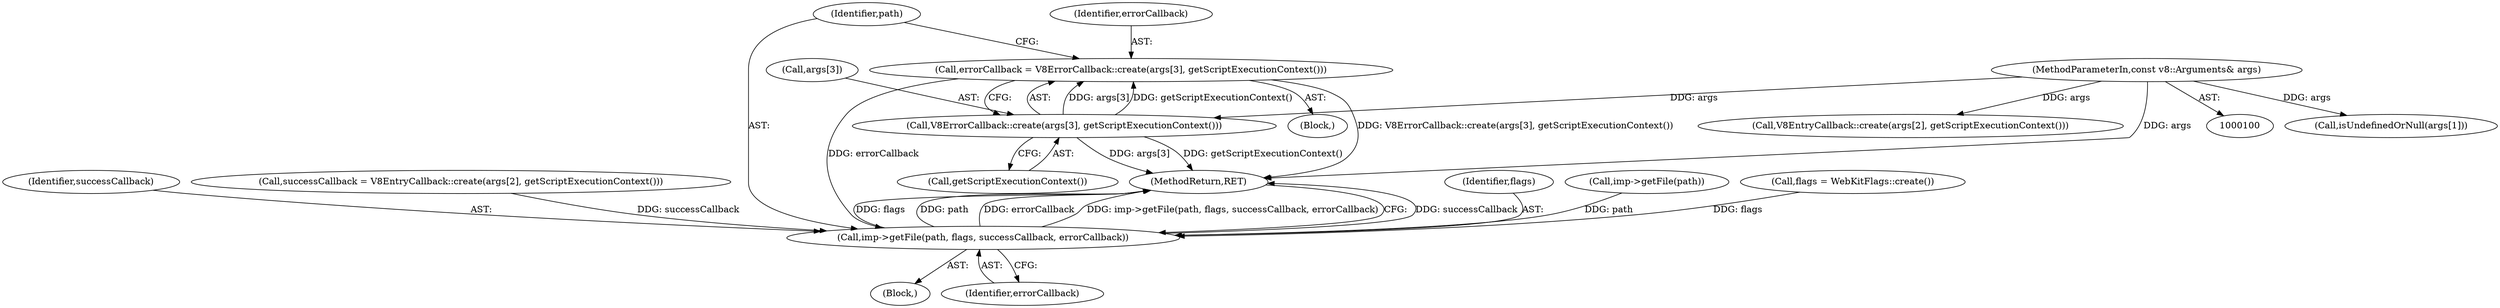digraph "0_Chrome_e9372a1bfd3588a80fcf49aa07321f0971dd6091_51@API" {
"1000227" [label="(Call,errorCallback = V8ErrorCallback::create(args[3], getScriptExecutionContext()))"];
"1000229" [label="(Call,V8ErrorCallback::create(args[3], getScriptExecutionContext()))"];
"1000101" [label="(MethodParameterIn,const v8::Arguments& args)"];
"1000234" [label="(Call,imp->getFile(path, flags, successCallback, errorCallback))"];
"1000127" [label="(Call,isUndefinedOrNull(args[1]))"];
"1000219" [label="(Block,)"];
"1000237" [label="(Identifier,successCallback)"];
"1000239" [label="(MethodReturn,RET)"];
"1000227" [label="(Call,errorCallback = V8ErrorCallback::create(args[3], getScriptExecutionContext()))"];
"1000101" [label="(MethodParameterIn,const v8::Arguments& args)"];
"1000203" [label="(Call,V8EntryCallback::create(args[2], getScriptExecutionContext()))"];
"1000229" [label="(Call,V8ErrorCallback::create(args[3], getScriptExecutionContext()))"];
"1000102" [label="(Block,)"];
"1000201" [label="(Call,successCallback = V8EntryCallback::create(args[2], getScriptExecutionContext()))"];
"1000235" [label="(Identifier,path)"];
"1000236" [label="(Identifier,flags)"];
"1000234" [label="(Call,imp->getFile(path, flags, successCallback, errorCallback))"];
"1000230" [label="(Call,args[3])"];
"1000121" [label="(Call,imp->getFile(path))"];
"1000228" [label="(Identifier,errorCallback)"];
"1000238" [label="(Identifier,errorCallback)"];
"1000233" [label="(Call,getScriptExecutionContext())"];
"1000133" [label="(Call,flags = WebKitFlags::create())"];
"1000227" -> "1000219"  [label="AST: "];
"1000227" -> "1000229"  [label="CFG: "];
"1000228" -> "1000227"  [label="AST: "];
"1000229" -> "1000227"  [label="AST: "];
"1000235" -> "1000227"  [label="CFG: "];
"1000227" -> "1000239"  [label="DDG: V8ErrorCallback::create(args[3], getScriptExecutionContext())"];
"1000229" -> "1000227"  [label="DDG: args[3]"];
"1000229" -> "1000227"  [label="DDG: getScriptExecutionContext()"];
"1000227" -> "1000234"  [label="DDG: errorCallback"];
"1000229" -> "1000233"  [label="CFG: "];
"1000230" -> "1000229"  [label="AST: "];
"1000233" -> "1000229"  [label="AST: "];
"1000229" -> "1000239"  [label="DDG: getScriptExecutionContext()"];
"1000229" -> "1000239"  [label="DDG: args[3]"];
"1000101" -> "1000229"  [label="DDG: args"];
"1000101" -> "1000100"  [label="AST: "];
"1000101" -> "1000239"  [label="DDG: args"];
"1000101" -> "1000127"  [label="DDG: args"];
"1000101" -> "1000203"  [label="DDG: args"];
"1000234" -> "1000102"  [label="AST: "];
"1000234" -> "1000238"  [label="CFG: "];
"1000235" -> "1000234"  [label="AST: "];
"1000236" -> "1000234"  [label="AST: "];
"1000237" -> "1000234"  [label="AST: "];
"1000238" -> "1000234"  [label="AST: "];
"1000239" -> "1000234"  [label="CFG: "];
"1000234" -> "1000239"  [label="DDG: successCallback"];
"1000234" -> "1000239"  [label="DDG: flags"];
"1000234" -> "1000239"  [label="DDG: path"];
"1000234" -> "1000239"  [label="DDG: errorCallback"];
"1000234" -> "1000239"  [label="DDG: imp->getFile(path, flags, successCallback, errorCallback)"];
"1000121" -> "1000234"  [label="DDG: path"];
"1000133" -> "1000234"  [label="DDG: flags"];
"1000201" -> "1000234"  [label="DDG: successCallback"];
}
